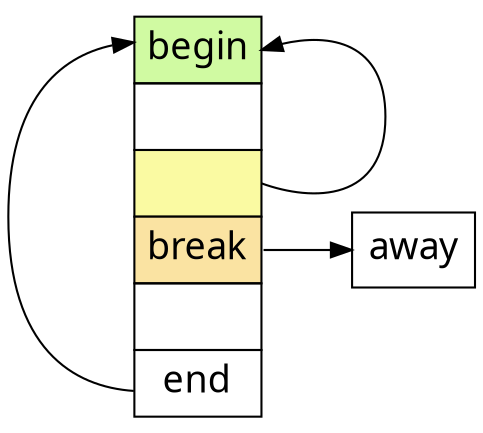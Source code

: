 digraph G {
    graph [ rankdir = LR, overlap=false ]
    node [ shape=box, style=filled, fillcolor=white, fontname="PT Mono", fontsize=18 ]

    loop [
        shape=none,
        label=<
            <table border="0" cellspacing="0" cellpadding="5">
                <tr><td port="begin" border="1" bgcolor="#d0faa2">begin</td></tr>
                <tr><td port="p1" border="1"> </td></tr>
                <tr><td port="middle" border="1" bgcolor="#fafaa2"> </td></tr>
                <tr><td port="exit" border="1" bgcolor="#fae3a2">break</td></tr>
                <tr><td port="p4" border="1"> </td></tr>
                <tr><td port="end" border="1">end</td></tr>
            </table>
        >
    ]

    loop:middle:e -> loop:begin:e
    loop:end    -> loop:begin
    loop:exit   -> "away"
}

